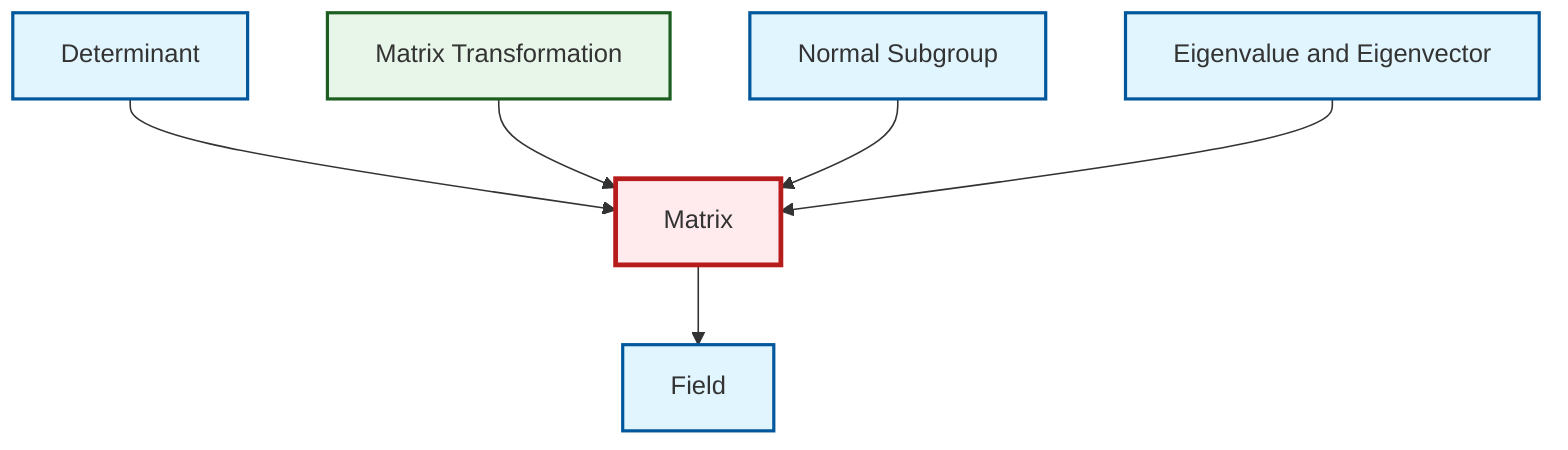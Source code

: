graph TD
    classDef definition fill:#e1f5fe,stroke:#01579b,stroke-width:2px
    classDef theorem fill:#f3e5f5,stroke:#4a148c,stroke-width:2px
    classDef axiom fill:#fff3e0,stroke:#e65100,stroke-width:2px
    classDef example fill:#e8f5e9,stroke:#1b5e20,stroke-width:2px
    classDef current fill:#ffebee,stroke:#b71c1c,stroke-width:3px
    def-normal-subgroup["Normal Subgroup"]:::definition
    def-field["Field"]:::definition
    def-eigenvalue-eigenvector["Eigenvalue and Eigenvector"]:::definition
    def-determinant["Determinant"]:::definition
    def-matrix["Matrix"]:::definition
    ex-matrix-transformation["Matrix Transformation"]:::example
    def-determinant --> def-matrix
    def-matrix --> def-field
    ex-matrix-transformation --> def-matrix
    def-normal-subgroup --> def-matrix
    def-eigenvalue-eigenvector --> def-matrix
    class def-matrix current